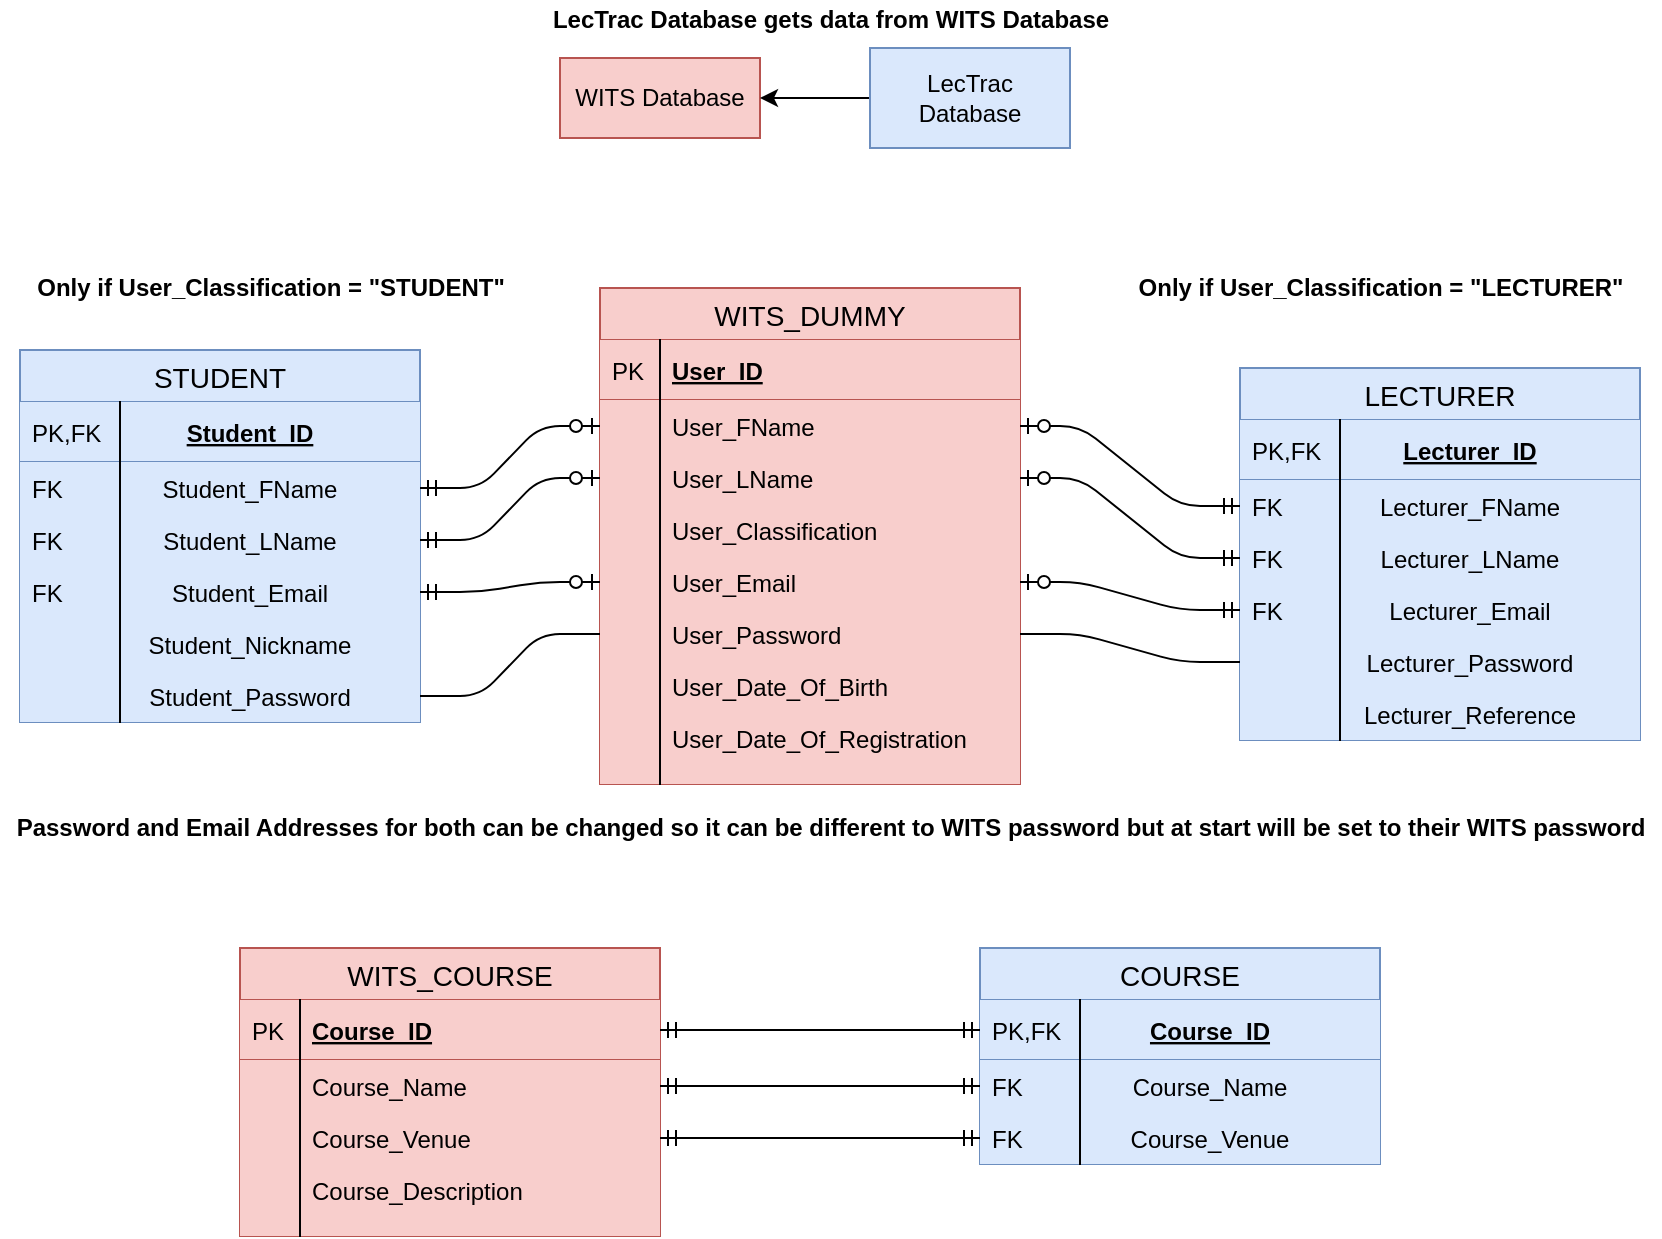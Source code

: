 <mxfile version="12.6.5" type="device"><diagram id="C5RBs43oDa-KdzZeNtuy" name="Page-1"><mxGraphModel dx="1851" dy="632" grid="1" gridSize="10" guides="1" tooltips="1" connect="1" arrows="1" fold="1" page="1" pageScale="1" pageWidth="827" pageHeight="1169" math="0" shadow="0"><root><mxCell id="WIyWlLk6GJQsqaUBKTNV-0"/><mxCell id="WIyWlLk6GJQsqaUBKTNV-1" parent="WIyWlLk6GJQsqaUBKTNV-0"/><mxCell id="q8qyXDA9uavXnTlKvIZX-0" value="WITS Database" style="whiteSpace=wrap;html=1;align=center;fillColor=#f8cecc;strokeColor=#b85450;" parent="WIyWlLk6GJQsqaUBKTNV-1" vertex="1"><mxGeometry x="240" y="185" width="100" height="40" as="geometry"/></mxCell><mxCell id="I5v792Ejw2t5efdUg5He-0" style="edgeStyle=orthogonalEdgeStyle;rounded=0;orthogonalLoop=1;jettySize=auto;html=1;exitX=0;exitY=0.5;exitDx=0;exitDy=0;entryX=1;entryY=0.5;entryDx=0;entryDy=0;" parent="WIyWlLk6GJQsqaUBKTNV-1" source="q8qyXDA9uavXnTlKvIZX-1" target="q8qyXDA9uavXnTlKvIZX-0" edge="1"><mxGeometry relative="1" as="geometry"/></mxCell><mxCell id="q8qyXDA9uavXnTlKvIZX-1" value="LecTrac &lt;br&gt;Database" style="whiteSpace=wrap;html=1;align=center;fillColor=#dae8fc;strokeColor=#6c8ebf;" parent="WIyWlLk6GJQsqaUBKTNV-1" vertex="1"><mxGeometry x="395" y="180" width="100" height="50" as="geometry"/></mxCell><mxCell id="q8qyXDA9uavXnTlKvIZX-21" value="WITS_COURSE" style="swimlane;fontStyle=0;childLayout=stackLayout;horizontal=1;startSize=26;horizontalStack=0;resizeParent=1;resizeParentMax=0;resizeLast=0;collapsible=1;marginBottom=0;align=center;fontSize=14;fillColor=#f8cecc;strokeColor=#b85450;" parent="WIyWlLk6GJQsqaUBKTNV-1" vertex="1"><mxGeometry x="80" y="630" width="210" height="144" as="geometry"/></mxCell><mxCell id="q8qyXDA9uavXnTlKvIZX-22" value="Course_ID" style="shape=partialRectangle;top=0;left=0;right=0;bottom=1;align=left;verticalAlign=middle;fillColor=#f8cecc;spacingLeft=34;spacingRight=4;overflow=hidden;rotatable=0;points=[[0,0.5],[1,0.5]];portConstraint=eastwest;dropTarget=0;fontStyle=5;fontSize=12;strokeColor=#b85450;" parent="q8qyXDA9uavXnTlKvIZX-21" vertex="1"><mxGeometry y="26" width="210" height="30" as="geometry"/></mxCell><mxCell id="q8qyXDA9uavXnTlKvIZX-23" value="PK" style="shape=partialRectangle;top=0;left=0;bottom=0;fillColor=none;align=left;verticalAlign=middle;spacingLeft=4;spacingRight=4;overflow=hidden;rotatable=0;points=[];portConstraint=eastwest;part=1;fontSize=12;" parent="q8qyXDA9uavXnTlKvIZX-22" vertex="1" connectable="0"><mxGeometry width="30" height="30" as="geometry"/></mxCell><mxCell id="q8qyXDA9uavXnTlKvIZX-24" value="Course_Name" style="shape=partialRectangle;top=0;left=0;right=0;bottom=0;align=left;verticalAlign=top;fillColor=#f8cecc;spacingLeft=34;spacingRight=4;overflow=hidden;rotatable=0;points=[[0,0.5],[1,0.5]];portConstraint=eastwest;dropTarget=0;fontSize=12;strokeColor=#b85450;" parent="q8qyXDA9uavXnTlKvIZX-21" vertex="1"><mxGeometry y="56" width="210" height="26" as="geometry"/></mxCell><mxCell id="q8qyXDA9uavXnTlKvIZX-25" value="" style="shape=partialRectangle;top=0;left=0;bottom=0;fillColor=none;align=left;verticalAlign=top;spacingLeft=4;spacingRight=4;overflow=hidden;rotatable=0;points=[];portConstraint=eastwest;part=1;fontSize=12;" parent="q8qyXDA9uavXnTlKvIZX-24" vertex="1" connectable="0"><mxGeometry width="30" height="26" as="geometry"/></mxCell><mxCell id="q8qyXDA9uavXnTlKvIZX-26" value="Course_Venue" style="shape=partialRectangle;top=0;left=0;right=0;bottom=0;align=left;verticalAlign=top;fillColor=#f8cecc;spacingLeft=34;spacingRight=4;overflow=hidden;rotatable=0;points=[[0,0.5],[1,0.5]];portConstraint=eastwest;dropTarget=0;fontSize=12;strokeColor=#b85450;" parent="q8qyXDA9uavXnTlKvIZX-21" vertex="1"><mxGeometry y="82" width="210" height="26" as="geometry"/></mxCell><mxCell id="q8qyXDA9uavXnTlKvIZX-27" value="" style="shape=partialRectangle;top=0;left=0;bottom=0;fillColor=none;align=left;verticalAlign=top;spacingLeft=4;spacingRight=4;overflow=hidden;rotatable=0;points=[];portConstraint=eastwest;part=1;fontSize=12;" parent="q8qyXDA9uavXnTlKvIZX-26" vertex="1" connectable="0"><mxGeometry width="30" height="26" as="geometry"/></mxCell><mxCell id="q8qyXDA9uavXnTlKvIZX-28" value="Course_Description" style="shape=partialRectangle;top=0;left=0;right=0;bottom=0;align=left;verticalAlign=top;fillColor=#f8cecc;spacingLeft=34;spacingRight=4;overflow=hidden;rotatable=0;points=[[0,0.5],[1,0.5]];portConstraint=eastwest;dropTarget=0;fontSize=12;strokeColor=#b85450;" parent="q8qyXDA9uavXnTlKvIZX-21" vertex="1"><mxGeometry y="108" width="210" height="26" as="geometry"/></mxCell><mxCell id="q8qyXDA9uavXnTlKvIZX-29" value="" style="shape=partialRectangle;top=0;left=0;bottom=0;fillColor=none;align=left;verticalAlign=top;spacingLeft=4;spacingRight=4;overflow=hidden;rotatable=0;points=[];portConstraint=eastwest;part=1;fontSize=12;" parent="q8qyXDA9uavXnTlKvIZX-28" vertex="1" connectable="0"><mxGeometry width="30" height="26" as="geometry"/></mxCell><mxCell id="q8qyXDA9uavXnTlKvIZX-34" value="" style="shape=partialRectangle;top=0;left=0;right=0;bottom=0;align=left;verticalAlign=top;fillColor=#f8cecc;spacingLeft=34;spacingRight=4;overflow=hidden;rotatable=0;points=[[0,0.5],[1,0.5]];portConstraint=eastwest;dropTarget=0;fontSize=12;strokeColor=#b85450;" parent="q8qyXDA9uavXnTlKvIZX-21" vertex="1"><mxGeometry y="134" width="210" height="10" as="geometry"/></mxCell><mxCell id="q8qyXDA9uavXnTlKvIZX-35" value="" style="shape=partialRectangle;top=0;left=0;bottom=0;fillColor=none;align=left;verticalAlign=top;spacingLeft=4;spacingRight=4;overflow=hidden;rotatable=0;points=[];portConstraint=eastwest;part=1;fontSize=12;" parent="q8qyXDA9uavXnTlKvIZX-34" vertex="1" connectable="0"><mxGeometry width="30" height="10" as="geometry"/></mxCell><mxCell id="q8qyXDA9uavXnTlKvIZX-36" value="WITS_DUMMY" style="swimlane;fontStyle=0;childLayout=stackLayout;horizontal=1;startSize=26;horizontalStack=0;resizeParent=1;resizeParentMax=0;resizeLast=0;collapsible=1;marginBottom=0;align=center;fontSize=14;fillColor=#f8cecc;strokeColor=#b85450;" parent="WIyWlLk6GJQsqaUBKTNV-1" vertex="1"><mxGeometry x="260" y="300" width="210" height="248" as="geometry"/></mxCell><mxCell id="q8qyXDA9uavXnTlKvIZX-37" value="User_ID" style="shape=partialRectangle;top=0;left=0;right=0;bottom=1;align=left;verticalAlign=middle;fillColor=#f8cecc;spacingLeft=34;spacingRight=4;overflow=hidden;rotatable=0;points=[[0,0.5],[1,0.5]];portConstraint=eastwest;dropTarget=0;fontStyle=5;fontSize=12;strokeColor=#b85450;" parent="q8qyXDA9uavXnTlKvIZX-36" vertex="1"><mxGeometry y="26" width="210" height="30" as="geometry"/></mxCell><mxCell id="q8qyXDA9uavXnTlKvIZX-38" value="PK" style="shape=partialRectangle;top=0;left=0;bottom=0;fillColor=none;align=left;verticalAlign=middle;spacingLeft=4;spacingRight=4;overflow=hidden;rotatable=0;points=[];portConstraint=eastwest;part=1;fontSize=12;" parent="q8qyXDA9uavXnTlKvIZX-37" vertex="1" connectable="0"><mxGeometry width="30" height="30" as="geometry"/></mxCell><mxCell id="q8qyXDA9uavXnTlKvIZX-39" value="User_FName" style="shape=partialRectangle;top=0;left=0;right=0;bottom=0;align=left;verticalAlign=top;fillColor=#f8cecc;spacingLeft=34;spacingRight=4;overflow=hidden;rotatable=0;points=[[0,0.5],[1,0.5]];portConstraint=eastwest;dropTarget=0;fontSize=12;strokeColor=#b85450;" parent="q8qyXDA9uavXnTlKvIZX-36" vertex="1"><mxGeometry y="56" width="210" height="26" as="geometry"/></mxCell><mxCell id="q8qyXDA9uavXnTlKvIZX-40" value="" style="shape=partialRectangle;top=0;left=0;bottom=0;fillColor=none;align=left;verticalAlign=top;spacingLeft=4;spacingRight=4;overflow=hidden;rotatable=0;points=[];portConstraint=eastwest;part=1;fontSize=12;" parent="q8qyXDA9uavXnTlKvIZX-39" vertex="1" connectable="0"><mxGeometry width="30" height="26" as="geometry"/></mxCell><mxCell id="q8qyXDA9uavXnTlKvIZX-41" value="User_LName" style="shape=partialRectangle;top=0;left=0;right=0;bottom=0;align=left;verticalAlign=top;fillColor=#f8cecc;spacingLeft=34;spacingRight=4;overflow=hidden;rotatable=0;points=[[0,0.5],[1,0.5]];portConstraint=eastwest;dropTarget=0;fontSize=12;strokeColor=#b85450;" parent="q8qyXDA9uavXnTlKvIZX-36" vertex="1"><mxGeometry y="82" width="210" height="26" as="geometry"/></mxCell><mxCell id="q8qyXDA9uavXnTlKvIZX-42" value="" style="shape=partialRectangle;top=0;left=0;bottom=0;fillColor=none;align=left;verticalAlign=top;spacingLeft=4;spacingRight=4;overflow=hidden;rotatable=0;points=[];portConstraint=eastwest;part=1;fontSize=12;" parent="q8qyXDA9uavXnTlKvIZX-41" vertex="1" connectable="0"><mxGeometry width="30" height="26" as="geometry"/></mxCell><mxCell id="q8qyXDA9uavXnTlKvIZX-43" value="User_Classification" style="shape=partialRectangle;top=0;left=0;right=0;bottom=0;align=left;verticalAlign=top;fillColor=#f8cecc;spacingLeft=34;spacingRight=4;overflow=hidden;rotatable=0;points=[[0,0.5],[1,0.5]];portConstraint=eastwest;dropTarget=0;fontSize=12;strokeColor=#b85450;" parent="q8qyXDA9uavXnTlKvIZX-36" vertex="1"><mxGeometry y="108" width="210" height="26" as="geometry"/></mxCell><mxCell id="q8qyXDA9uavXnTlKvIZX-44" value="" style="shape=partialRectangle;top=0;left=0;bottom=0;fillColor=none;align=left;verticalAlign=top;spacingLeft=4;spacingRight=4;overflow=hidden;rotatable=0;points=[];portConstraint=eastwest;part=1;fontSize=12;" parent="q8qyXDA9uavXnTlKvIZX-43" vertex="1" connectable="0"><mxGeometry width="30" height="26" as="geometry"/></mxCell><mxCell id="q8qyXDA9uavXnTlKvIZX-47" value="User_Email" style="shape=partialRectangle;top=0;left=0;right=0;bottom=0;align=left;verticalAlign=top;fillColor=#f8cecc;spacingLeft=34;spacingRight=4;overflow=hidden;rotatable=0;points=[[0,0.5],[1,0.5]];portConstraint=eastwest;dropTarget=0;fontSize=12;strokeColor=#b85450;" parent="q8qyXDA9uavXnTlKvIZX-36" vertex="1"><mxGeometry y="134" width="210" height="26" as="geometry"/></mxCell><mxCell id="q8qyXDA9uavXnTlKvIZX-48" value="" style="shape=partialRectangle;top=0;left=0;bottom=0;fillColor=none;align=left;verticalAlign=top;spacingLeft=4;spacingRight=4;overflow=hidden;rotatable=0;points=[];portConstraint=eastwest;part=1;fontSize=12;" parent="q8qyXDA9uavXnTlKvIZX-47" vertex="1" connectable="0"><mxGeometry width="30" height="26" as="geometry"/></mxCell><mxCell id="q8qyXDA9uavXnTlKvIZX-45" value="User_Password" style="shape=partialRectangle;top=0;left=0;right=0;bottom=0;align=left;verticalAlign=top;fillColor=#f8cecc;spacingLeft=34;spacingRight=4;overflow=hidden;rotatable=0;points=[[0,0.5],[1,0.5]];portConstraint=eastwest;dropTarget=0;fontSize=12;strokeColor=#b85450;" parent="q8qyXDA9uavXnTlKvIZX-36" vertex="1"><mxGeometry y="160" width="210" height="26" as="geometry"/></mxCell><mxCell id="q8qyXDA9uavXnTlKvIZX-46" value="" style="shape=partialRectangle;top=0;left=0;bottom=0;fillColor=none;align=left;verticalAlign=top;spacingLeft=4;spacingRight=4;overflow=hidden;rotatable=0;points=[];portConstraint=eastwest;part=1;fontSize=12;" parent="q8qyXDA9uavXnTlKvIZX-45" vertex="1" connectable="0"><mxGeometry width="30" height="26" as="geometry"/></mxCell><mxCell id="q8qyXDA9uavXnTlKvIZX-49" value="User_Date_Of_Birth" style="shape=partialRectangle;top=0;left=0;right=0;bottom=0;align=left;verticalAlign=top;fillColor=#f8cecc;spacingLeft=34;spacingRight=4;overflow=hidden;rotatable=0;points=[[0,0.5],[1,0.5]];portConstraint=eastwest;dropTarget=0;fontSize=12;strokeColor=#b85450;" parent="q8qyXDA9uavXnTlKvIZX-36" vertex="1"><mxGeometry y="186" width="210" height="26" as="geometry"/></mxCell><mxCell id="q8qyXDA9uavXnTlKvIZX-50" value="" style="shape=partialRectangle;top=0;left=0;bottom=0;fillColor=none;align=left;verticalAlign=top;spacingLeft=4;spacingRight=4;overflow=hidden;rotatable=0;points=[];portConstraint=eastwest;part=1;fontSize=12;" parent="q8qyXDA9uavXnTlKvIZX-49" vertex="1" connectable="0"><mxGeometry width="30" height="26" as="geometry"/></mxCell><mxCell id="q8qyXDA9uavXnTlKvIZX-51" value="User_Date_Of_Registration" style="shape=partialRectangle;top=0;left=0;right=0;bottom=0;align=left;verticalAlign=top;fillColor=#f8cecc;spacingLeft=34;spacingRight=4;overflow=hidden;rotatable=0;points=[[0,0.5],[1,0.5]];portConstraint=eastwest;dropTarget=0;fontSize=12;strokeColor=#b85450;" parent="q8qyXDA9uavXnTlKvIZX-36" vertex="1"><mxGeometry y="212" width="210" height="26" as="geometry"/></mxCell><mxCell id="q8qyXDA9uavXnTlKvIZX-52" value="" style="shape=partialRectangle;top=0;left=0;bottom=0;fillColor=none;align=left;verticalAlign=top;spacingLeft=4;spacingRight=4;overflow=hidden;rotatable=0;points=[];portConstraint=eastwest;part=1;fontSize=12;" parent="q8qyXDA9uavXnTlKvIZX-51" vertex="1" connectable="0"><mxGeometry width="30" height="26" as="geometry"/></mxCell><mxCell id="q8qyXDA9uavXnTlKvIZX-53" value="" style="shape=partialRectangle;top=0;left=0;right=0;bottom=0;align=left;verticalAlign=top;fillColor=#f8cecc;spacingLeft=34;spacingRight=4;overflow=hidden;rotatable=0;points=[[0,0.5],[1,0.5]];portConstraint=eastwest;dropTarget=0;fontSize=12;strokeColor=#b85450;" parent="q8qyXDA9uavXnTlKvIZX-36" vertex="1"><mxGeometry y="238" width="210" height="10" as="geometry"/></mxCell><mxCell id="q8qyXDA9uavXnTlKvIZX-54" value="" style="shape=partialRectangle;top=0;left=0;bottom=0;fillColor=none;align=left;verticalAlign=top;spacingLeft=4;spacingRight=4;overflow=hidden;rotatable=0;points=[];portConstraint=eastwest;part=1;fontSize=12;" parent="q8qyXDA9uavXnTlKvIZX-53" vertex="1" connectable="0"><mxGeometry width="30" height="10" as="geometry"/></mxCell><mxCell id="q8qyXDA9uavXnTlKvIZX-55" value="STUDENT" style="swimlane;fontStyle=0;childLayout=stackLayout;horizontal=1;startSize=26;horizontalStack=0;resizeParent=1;resizeParentMax=0;resizeLast=0;collapsible=1;marginBottom=0;align=center;fontSize=14;fillColor=#dae8fc;strokeColor=#6c8ebf;" parent="WIyWlLk6GJQsqaUBKTNV-1" vertex="1"><mxGeometry x="-30" y="331" width="200" height="186" as="geometry"/></mxCell><mxCell id="q8qyXDA9uavXnTlKvIZX-56" value="Student_ID" style="shape=partialRectangle;top=0;left=0;right=0;bottom=1;align=center;verticalAlign=middle;fillColor=#dae8fc;spacingLeft=34;spacingRight=4;overflow=hidden;rotatable=0;points=[[0,0.5],[1,0.5]];portConstraint=eastwest;dropTarget=0;fontStyle=5;fontSize=12;strokeColor=#6c8ebf;" parent="q8qyXDA9uavXnTlKvIZX-55" vertex="1"><mxGeometry y="26" width="200" height="30" as="geometry"/></mxCell><mxCell id="q8qyXDA9uavXnTlKvIZX-57" value="PK,FK" style="shape=partialRectangle;top=0;left=0;bottom=0;fillColor=none;align=left;verticalAlign=middle;spacingLeft=4;spacingRight=4;overflow=hidden;rotatable=0;points=[];portConstraint=eastwest;part=1;fontSize=12;" parent="q8qyXDA9uavXnTlKvIZX-56" vertex="1" connectable="0"><mxGeometry width="50" height="30" as="geometry"/></mxCell><mxCell id="q8qyXDA9uavXnTlKvIZX-58" value="Student_FName" style="shape=partialRectangle;top=0;left=0;right=0;bottom=0;align=center;verticalAlign=top;fillColor=#dae8fc;spacingLeft=34;spacingRight=4;overflow=hidden;rotatable=0;points=[[0,0.5],[1,0.5]];portConstraint=eastwest;dropTarget=0;fontSize=12;strokeColor=#6c8ebf;" parent="q8qyXDA9uavXnTlKvIZX-55" vertex="1"><mxGeometry y="56" width="200" height="26" as="geometry"/></mxCell><mxCell id="q8qyXDA9uavXnTlKvIZX-59" value="FK" style="shape=partialRectangle;top=0;left=0;bottom=0;fillColor=none;align=left;verticalAlign=top;spacingLeft=4;spacingRight=4;overflow=hidden;rotatable=0;points=[];portConstraint=eastwest;part=1;fontSize=12;" parent="q8qyXDA9uavXnTlKvIZX-58" vertex="1" connectable="0"><mxGeometry width="50" height="26" as="geometry"/></mxCell><mxCell id="q8qyXDA9uavXnTlKvIZX-60" value="Student_LName" style="shape=partialRectangle;top=0;left=0;right=0;bottom=0;align=center;verticalAlign=top;fillColor=#dae8fc;spacingLeft=34;spacingRight=4;overflow=hidden;rotatable=0;points=[[0,0.5],[1,0.5]];portConstraint=eastwest;dropTarget=0;fontSize=12;strokeColor=#6c8ebf;" parent="q8qyXDA9uavXnTlKvIZX-55" vertex="1"><mxGeometry y="82" width="200" height="26" as="geometry"/></mxCell><mxCell id="q8qyXDA9uavXnTlKvIZX-61" value="FK" style="shape=partialRectangle;top=0;left=0;bottom=0;fillColor=none;align=left;verticalAlign=top;spacingLeft=4;spacingRight=4;overflow=hidden;rotatable=0;points=[];portConstraint=eastwest;part=1;fontSize=12;" parent="q8qyXDA9uavXnTlKvIZX-60" vertex="1" connectable="0"><mxGeometry width="50" height="26" as="geometry"/></mxCell><mxCell id="q8qyXDA9uavXnTlKvIZX-62" value="Student_Email" style="shape=partialRectangle;top=0;left=0;right=0;bottom=0;align=center;verticalAlign=top;fillColor=#dae8fc;spacingLeft=34;spacingRight=4;overflow=hidden;rotatable=0;points=[[0,0.5],[1,0.5]];portConstraint=eastwest;dropTarget=0;fontSize=12;strokeColor=#6c8ebf;" parent="q8qyXDA9uavXnTlKvIZX-55" vertex="1"><mxGeometry y="108" width="200" height="26" as="geometry"/></mxCell><mxCell id="q8qyXDA9uavXnTlKvIZX-63" value="FK" style="shape=partialRectangle;top=0;left=0;bottom=0;fillColor=none;align=left;verticalAlign=top;spacingLeft=4;spacingRight=4;overflow=hidden;rotatable=0;points=[];portConstraint=eastwest;part=1;fontSize=12;" parent="q8qyXDA9uavXnTlKvIZX-62" vertex="1" connectable="0"><mxGeometry width="50" height="26" as="geometry"/></mxCell><mxCell id="q8qyXDA9uavXnTlKvIZX-64" value="Student_Nickname" style="shape=partialRectangle;top=0;left=0;right=0;bottom=0;align=center;verticalAlign=top;fillColor=#dae8fc;spacingLeft=34;spacingRight=4;overflow=hidden;rotatable=0;points=[[0,0.5],[1,0.5]];portConstraint=eastwest;dropTarget=0;fontSize=12;strokeColor=#6c8ebf;" parent="q8qyXDA9uavXnTlKvIZX-55" vertex="1"><mxGeometry y="134" width="200" height="26" as="geometry"/></mxCell><mxCell id="q8qyXDA9uavXnTlKvIZX-65" value="" style="shape=partialRectangle;top=0;left=0;bottom=0;fillColor=none;align=left;verticalAlign=top;spacingLeft=4;spacingRight=4;overflow=hidden;rotatable=0;points=[];portConstraint=eastwest;part=1;fontSize=12;" parent="q8qyXDA9uavXnTlKvIZX-64" vertex="1" connectable="0"><mxGeometry width="50" height="26" as="geometry"/></mxCell><mxCell id="q8qyXDA9uavXnTlKvIZX-66" value="Student_Password" style="shape=partialRectangle;top=0;left=0;right=0;bottom=0;align=center;verticalAlign=top;fillColor=#dae8fc;spacingLeft=34;spacingRight=4;overflow=hidden;rotatable=0;points=[[0,0.5],[1,0.5]];portConstraint=eastwest;dropTarget=0;fontSize=12;strokeColor=#6c8ebf;" parent="q8qyXDA9uavXnTlKvIZX-55" vertex="1"><mxGeometry y="160" width="200" height="26" as="geometry"/></mxCell><mxCell id="q8qyXDA9uavXnTlKvIZX-67" value="" style="shape=partialRectangle;top=0;left=0;bottom=0;fillColor=none;align=left;verticalAlign=top;spacingLeft=4;spacingRight=4;overflow=hidden;rotatable=0;points=[];portConstraint=eastwest;part=1;fontSize=12;" parent="q8qyXDA9uavXnTlKvIZX-66" vertex="1" connectable="0"><mxGeometry width="50" height="26" as="geometry"/></mxCell><mxCell id="q8qyXDA9uavXnTlKvIZX-70" value="LECTURER" style="swimlane;fontStyle=0;childLayout=stackLayout;horizontal=1;startSize=26;horizontalStack=0;resizeParent=1;resizeParentMax=0;resizeLast=0;collapsible=1;marginBottom=0;align=center;fontSize=14;fillColor=#dae8fc;strokeColor=#6c8ebf;" parent="WIyWlLk6GJQsqaUBKTNV-1" vertex="1"><mxGeometry x="580" y="340" width="200" height="186" as="geometry"/></mxCell><mxCell id="q8qyXDA9uavXnTlKvIZX-71" value="Lecturer_ID" style="shape=partialRectangle;top=0;left=0;right=0;bottom=1;align=center;verticalAlign=middle;fillColor=#dae8fc;spacingLeft=34;spacingRight=4;overflow=hidden;rotatable=0;points=[[0,0.5],[1,0.5]];portConstraint=eastwest;dropTarget=0;fontStyle=5;fontSize=12;strokeColor=#6c8ebf;" parent="q8qyXDA9uavXnTlKvIZX-70" vertex="1"><mxGeometry y="26" width="200" height="30" as="geometry"/></mxCell><mxCell id="q8qyXDA9uavXnTlKvIZX-72" value="PK,FK" style="shape=partialRectangle;top=0;left=0;bottom=0;fillColor=none;align=left;verticalAlign=middle;spacingLeft=4;spacingRight=4;overflow=hidden;rotatable=0;points=[];portConstraint=eastwest;part=1;fontSize=12;" parent="q8qyXDA9uavXnTlKvIZX-71" vertex="1" connectable="0"><mxGeometry width="50" height="30" as="geometry"/></mxCell><mxCell id="q8qyXDA9uavXnTlKvIZX-73" value="Lecturer_FName" style="shape=partialRectangle;top=0;left=0;right=0;bottom=0;align=center;verticalAlign=top;fillColor=#dae8fc;spacingLeft=34;spacingRight=4;overflow=hidden;rotatable=0;points=[[0,0.5],[1,0.5]];portConstraint=eastwest;dropTarget=0;fontSize=12;strokeColor=#6c8ebf;" parent="q8qyXDA9uavXnTlKvIZX-70" vertex="1"><mxGeometry y="56" width="200" height="26" as="geometry"/></mxCell><mxCell id="q8qyXDA9uavXnTlKvIZX-74" value="FK" style="shape=partialRectangle;top=0;left=0;bottom=0;fillColor=none;align=left;verticalAlign=top;spacingLeft=4;spacingRight=4;overflow=hidden;rotatable=0;points=[];portConstraint=eastwest;part=1;fontSize=12;" parent="q8qyXDA9uavXnTlKvIZX-73" vertex="1" connectable="0"><mxGeometry width="50" height="26" as="geometry"/></mxCell><mxCell id="q8qyXDA9uavXnTlKvIZX-75" value="Lecturer_LName" style="shape=partialRectangle;top=0;left=0;right=0;bottom=0;align=center;verticalAlign=top;fillColor=#dae8fc;spacingLeft=34;spacingRight=4;overflow=hidden;rotatable=0;points=[[0,0.5],[1,0.5]];portConstraint=eastwest;dropTarget=0;fontSize=12;strokeColor=#6c8ebf;" parent="q8qyXDA9uavXnTlKvIZX-70" vertex="1"><mxGeometry y="82" width="200" height="26" as="geometry"/></mxCell><mxCell id="q8qyXDA9uavXnTlKvIZX-76" value="FK" style="shape=partialRectangle;top=0;left=0;bottom=0;fillColor=none;align=left;verticalAlign=top;spacingLeft=4;spacingRight=4;overflow=hidden;rotatable=0;points=[];portConstraint=eastwest;part=1;fontSize=12;" parent="q8qyXDA9uavXnTlKvIZX-75" vertex="1" connectable="0"><mxGeometry width="50" height="26" as="geometry"/></mxCell><mxCell id="q8qyXDA9uavXnTlKvIZX-77" value="Lecturer_Email" style="shape=partialRectangle;top=0;left=0;right=0;bottom=0;align=center;verticalAlign=top;fillColor=#dae8fc;spacingLeft=34;spacingRight=4;overflow=hidden;rotatable=0;points=[[0,0.5],[1,0.5]];portConstraint=eastwest;dropTarget=0;fontSize=12;strokeColor=#6c8ebf;" parent="q8qyXDA9uavXnTlKvIZX-70" vertex="1"><mxGeometry y="108" width="200" height="26" as="geometry"/></mxCell><mxCell id="q8qyXDA9uavXnTlKvIZX-78" value="FK" style="shape=partialRectangle;top=0;left=0;bottom=0;fillColor=none;align=left;verticalAlign=top;spacingLeft=4;spacingRight=4;overflow=hidden;rotatable=0;points=[];portConstraint=eastwest;part=1;fontSize=12;" parent="q8qyXDA9uavXnTlKvIZX-77" vertex="1" connectable="0"><mxGeometry width="50" height="26" as="geometry"/></mxCell><mxCell id="q8qyXDA9uavXnTlKvIZX-79" value="Lecturer_Password" style="shape=partialRectangle;top=0;left=0;right=0;bottom=0;align=center;verticalAlign=top;fillColor=#dae8fc;spacingLeft=34;spacingRight=4;overflow=hidden;rotatable=0;points=[[0,0.5],[1,0.5]];portConstraint=eastwest;dropTarget=0;fontSize=12;strokeColor=#6c8ebf;" parent="q8qyXDA9uavXnTlKvIZX-70" vertex="1"><mxGeometry y="134" width="200" height="26" as="geometry"/></mxCell><mxCell id="q8qyXDA9uavXnTlKvIZX-80" value="" style="shape=partialRectangle;top=0;left=0;bottom=0;fillColor=none;align=left;verticalAlign=top;spacingLeft=4;spacingRight=4;overflow=hidden;rotatable=0;points=[];portConstraint=eastwest;part=1;fontSize=12;" parent="q8qyXDA9uavXnTlKvIZX-79" vertex="1" connectable="0"><mxGeometry width="50" height="26" as="geometry"/></mxCell><mxCell id="q8qyXDA9uavXnTlKvIZX-81" value="Lecturer_Reference" style="shape=partialRectangle;top=0;left=0;right=0;bottom=0;align=center;verticalAlign=top;fillColor=#dae8fc;spacingLeft=34;spacingRight=4;overflow=hidden;rotatable=0;points=[[0,0.5],[1,0.5]];portConstraint=eastwest;dropTarget=0;fontSize=12;strokeColor=#6c8ebf;" parent="q8qyXDA9uavXnTlKvIZX-70" vertex="1"><mxGeometry y="160" width="200" height="26" as="geometry"/></mxCell><mxCell id="q8qyXDA9uavXnTlKvIZX-82" value="" style="shape=partialRectangle;top=0;left=0;bottom=0;fillColor=none;align=left;verticalAlign=top;spacingLeft=4;spacingRight=4;overflow=hidden;rotatable=0;points=[];portConstraint=eastwest;part=1;fontSize=12;" parent="q8qyXDA9uavXnTlKvIZX-81" vertex="1" connectable="0"><mxGeometry width="50" height="26" as="geometry"/></mxCell><mxCell id="q8qyXDA9uavXnTlKvIZX-83" value="COURSE" style="swimlane;fontStyle=0;childLayout=stackLayout;horizontal=1;startSize=26;horizontalStack=0;resizeParent=1;resizeParentMax=0;resizeLast=0;collapsible=1;marginBottom=0;align=center;fontSize=14;fillColor=#dae8fc;strokeColor=#6c8ebf;" parent="WIyWlLk6GJQsqaUBKTNV-1" vertex="1"><mxGeometry x="450" y="630" width="200" height="108" as="geometry"/></mxCell><mxCell id="q8qyXDA9uavXnTlKvIZX-84" value="Course_ID" style="shape=partialRectangle;top=0;left=0;right=0;bottom=1;align=center;verticalAlign=middle;fillColor=#dae8fc;spacingLeft=34;spacingRight=4;overflow=hidden;rotatable=0;points=[[0,0.5],[1,0.5]];portConstraint=eastwest;dropTarget=0;fontStyle=5;fontSize=12;strokeColor=#6c8ebf;" parent="q8qyXDA9uavXnTlKvIZX-83" vertex="1"><mxGeometry y="26" width="200" height="30" as="geometry"/></mxCell><mxCell id="q8qyXDA9uavXnTlKvIZX-85" value="PK,FK" style="shape=partialRectangle;top=0;left=0;bottom=0;fillColor=none;align=left;verticalAlign=middle;spacingLeft=4;spacingRight=4;overflow=hidden;rotatable=0;points=[];portConstraint=eastwest;part=1;fontSize=12;" parent="q8qyXDA9uavXnTlKvIZX-84" vertex="1" connectable="0"><mxGeometry width="50" height="30" as="geometry"/></mxCell><mxCell id="q8qyXDA9uavXnTlKvIZX-86" value="Course_Name" style="shape=partialRectangle;top=0;left=0;right=0;bottom=0;align=center;verticalAlign=top;fillColor=#dae8fc;spacingLeft=34;spacingRight=4;overflow=hidden;rotatable=0;points=[[0,0.5],[1,0.5]];portConstraint=eastwest;dropTarget=0;fontSize=12;strokeColor=#6c8ebf;" parent="q8qyXDA9uavXnTlKvIZX-83" vertex="1"><mxGeometry y="56" width="200" height="26" as="geometry"/></mxCell><mxCell id="q8qyXDA9uavXnTlKvIZX-87" value="FK" style="shape=partialRectangle;top=0;left=0;bottom=0;fillColor=none;align=left;verticalAlign=top;spacingLeft=4;spacingRight=4;overflow=hidden;rotatable=0;points=[];portConstraint=eastwest;part=1;fontSize=12;" parent="q8qyXDA9uavXnTlKvIZX-86" vertex="1" connectable="0"><mxGeometry width="50" height="26" as="geometry"/></mxCell><mxCell id="q8qyXDA9uavXnTlKvIZX-88" value="Course_Venue" style="shape=partialRectangle;top=0;left=0;right=0;bottom=0;align=center;verticalAlign=top;fillColor=#dae8fc;spacingLeft=34;spacingRight=4;overflow=hidden;rotatable=0;points=[[0,0.5],[1,0.5]];portConstraint=eastwest;dropTarget=0;fontSize=12;strokeColor=#6c8ebf;" parent="q8qyXDA9uavXnTlKvIZX-83" vertex="1"><mxGeometry y="82" width="200" height="26" as="geometry"/></mxCell><mxCell id="q8qyXDA9uavXnTlKvIZX-89" value="FK" style="shape=partialRectangle;top=0;left=0;bottom=0;fillColor=none;align=left;verticalAlign=top;spacingLeft=4;spacingRight=4;overflow=hidden;rotatable=0;points=[];portConstraint=eastwest;part=1;fontSize=12;" parent="q8qyXDA9uavXnTlKvIZX-88" vertex="1" connectable="0"><mxGeometry width="50" height="26" as="geometry"/></mxCell><mxCell id="q8qyXDA9uavXnTlKvIZX-90" value="" style="edgeStyle=entityRelationEdgeStyle;fontSize=12;html=1;endArrow=ERmandOne;startArrow=ERmandOne;exitX=1;exitY=0.5;exitDx=0;exitDy=0;" parent="WIyWlLk6GJQsqaUBKTNV-1" source="q8qyXDA9uavXnTlKvIZX-22" target="q8qyXDA9uavXnTlKvIZX-84" edge="1"><mxGeometry width="100" height="100" relative="1" as="geometry"><mxPoint x="290" y="750" as="sourcePoint"/><mxPoint x="390" y="650" as="targetPoint"/></mxGeometry></mxCell><mxCell id="q8qyXDA9uavXnTlKvIZX-91" value="" style="edgeStyle=entityRelationEdgeStyle;fontSize=12;html=1;endArrow=ERmandOne;startArrow=ERmandOne;" parent="WIyWlLk6GJQsqaUBKTNV-1" source="q8qyXDA9uavXnTlKvIZX-24" target="q8qyXDA9uavXnTlKvIZX-86" edge="1"><mxGeometry width="100" height="100" relative="1" as="geometry"><mxPoint x="340" y="610" as="sourcePoint"/><mxPoint x="470" y="646" as="targetPoint"/></mxGeometry></mxCell><mxCell id="q8qyXDA9uavXnTlKvIZX-92" value="" style="edgeStyle=entityRelationEdgeStyle;fontSize=12;html=1;endArrow=ERmandOne;startArrow=ERmandOne;" parent="WIyWlLk6GJQsqaUBKTNV-1" source="q8qyXDA9uavXnTlKvIZX-26" target="q8qyXDA9uavXnTlKvIZX-88" edge="1"><mxGeometry width="100" height="100" relative="1" as="geometry"><mxPoint x="330" y="509" as="sourcePoint"/><mxPoint x="460" y="545" as="targetPoint"/></mxGeometry></mxCell><mxCell id="q8qyXDA9uavXnTlKvIZX-93" value="" style="edgeStyle=entityRelationEdgeStyle;fontSize=12;html=1;endArrow=ERmandOne;startArrow=ERzeroToOne;startFill=1;" parent="WIyWlLk6GJQsqaUBKTNV-1" source="q8qyXDA9uavXnTlKvIZX-47" target="q8qyXDA9uavXnTlKvIZX-77" edge="1"><mxGeometry width="100" height="100" relative="1" as="geometry"><mxPoint x="230" y="576" as="sourcePoint"/><mxPoint x="340" y="540" as="targetPoint"/></mxGeometry></mxCell><mxCell id="q8qyXDA9uavXnTlKvIZX-94" value="" style="edgeStyle=entityRelationEdgeStyle;fontSize=12;html=1;endArrow=ERmandOne;startArrow=ERzeroToOne;startFill=1;" parent="WIyWlLk6GJQsqaUBKTNV-1" source="q8qyXDA9uavXnTlKvIZX-41" target="q8qyXDA9uavXnTlKvIZX-75" edge="1"><mxGeometry width="100" height="100" relative="1" as="geometry"><mxPoint x="280" y="468" as="sourcePoint"/><mxPoint x="470" y="576" as="targetPoint"/></mxGeometry></mxCell><mxCell id="q8qyXDA9uavXnTlKvIZX-95" value="" style="edgeStyle=entityRelationEdgeStyle;fontSize=12;html=1;endArrow=ERmandOne;startArrow=ERzeroToOne;startFill=1;" parent="WIyWlLk6GJQsqaUBKTNV-1" source="q8qyXDA9uavXnTlKvIZX-39" target="q8qyXDA9uavXnTlKvIZX-73" edge="1"><mxGeometry width="100" height="100" relative="1" as="geometry"><mxPoint x="290" y="260" as="sourcePoint"/><mxPoint x="480" y="420" as="targetPoint"/></mxGeometry></mxCell><mxCell id="q8qyXDA9uavXnTlKvIZX-96" value="" style="edgeStyle=entityRelationEdgeStyle;fontSize=12;html=1;endArrow=ERmandOne;startArrow=ERzeroToOne;startFill=1;" parent="WIyWlLk6GJQsqaUBKTNV-1" source="q8qyXDA9uavXnTlKvIZX-39" target="q8qyXDA9uavXnTlKvIZX-58" edge="1"><mxGeometry width="100" height="100" relative="1" as="geometry"><mxPoint x="480" y="260" as="sourcePoint"/><mxPoint x="590" y="300" as="targetPoint"/></mxGeometry></mxCell><mxCell id="q8qyXDA9uavXnTlKvIZX-97" value="" style="edgeStyle=entityRelationEdgeStyle;fontSize=12;html=1;endArrow=ERmandOne;startArrow=ERzeroToOne;startFill=1;" parent="WIyWlLk6GJQsqaUBKTNV-1" source="q8qyXDA9uavXnTlKvIZX-41" target="q8qyXDA9uavXnTlKvIZX-60" edge="1"><mxGeometry width="100" height="100" relative="1" as="geometry"><mxPoint x="270" y="379" as="sourcePoint"/><mxPoint x="180" y="410" as="targetPoint"/></mxGeometry></mxCell><mxCell id="q8qyXDA9uavXnTlKvIZX-98" value="" style="edgeStyle=entityRelationEdgeStyle;fontSize=12;html=1;endArrow=ERmandOne;startArrow=ERzeroToOne;startFill=1;" parent="WIyWlLk6GJQsqaUBKTNV-1" source="q8qyXDA9uavXnTlKvIZX-47" target="q8qyXDA9uavXnTlKvIZX-62" edge="1"><mxGeometry width="100" height="100" relative="1" as="geometry"><mxPoint x="270" y="405" as="sourcePoint"/><mxPoint x="180" y="436" as="targetPoint"/></mxGeometry></mxCell><mxCell id="q8qyXDA9uavXnTlKvIZX-99" value="" style="edgeStyle=entityRelationEdgeStyle;fontSize=12;html=1;endArrow=none;endFill=0;" parent="WIyWlLk6GJQsqaUBKTNV-1" source="q8qyXDA9uavXnTlKvIZX-45" target="q8qyXDA9uavXnTlKvIZX-79" edge="1"><mxGeometry width="100" height="100" relative="1" as="geometry"><mxPoint x="210" y="340" as="sourcePoint"/><mxPoint x="310" y="240" as="targetPoint"/></mxGeometry></mxCell><mxCell id="q8qyXDA9uavXnTlKvIZX-100" value="" style="edgeStyle=entityRelationEdgeStyle;fontSize=12;html=1;endArrow=none;endFill=0;" parent="WIyWlLk6GJQsqaUBKTNV-1" source="q8qyXDA9uavXnTlKvIZX-66" target="q8qyXDA9uavXnTlKvIZX-45" edge="1"><mxGeometry width="100" height="100" relative="1" as="geometry"><mxPoint x="480" y="483" as="sourcePoint"/><mxPoint x="590" y="497" as="targetPoint"/></mxGeometry></mxCell><mxCell id="q8qyXDA9uavXnTlKvIZX-101" value="&lt;b&gt;Only if User_Classification = &quot;STUDENT&quot;&lt;/b&gt;" style="text;html=1;align=center;verticalAlign=middle;resizable=0;points=[];autosize=1;" parent="WIyWlLk6GJQsqaUBKTNV-1" vertex="1"><mxGeometry x="-30" y="290" width="250" height="20" as="geometry"/></mxCell><mxCell id="q8qyXDA9uavXnTlKvIZX-103" value="&lt;b&gt;Only if User_Classification = &quot;LECTURER&quot;&lt;/b&gt;" style="text;html=1;align=center;verticalAlign=middle;resizable=0;points=[];autosize=1;" parent="WIyWlLk6GJQsqaUBKTNV-1" vertex="1"><mxGeometry x="520" y="290" width="260" height="20" as="geometry"/></mxCell><mxCell id="q8qyXDA9uavXnTlKvIZX-106" value="&lt;b&gt;Password and Email Addresses for both can be changed so it can be different to WITS password but at start will be set to their WITS password&lt;/b&gt;" style="text;html=1;align=center;verticalAlign=middle;resizable=0;points=[];autosize=1;" parent="WIyWlLk6GJQsqaUBKTNV-1" vertex="1"><mxGeometry x="-40" y="560" width="830" height="20" as="geometry"/></mxCell><mxCell id="I5v792Ejw2t5efdUg5He-1" value="LecTrac Database gets data from WITS Database" style="text;html=1;align=center;verticalAlign=middle;resizable=0;points=[];autosize=1;fontStyle=1" parent="WIyWlLk6GJQsqaUBKTNV-1" vertex="1"><mxGeometry x="230" y="156" width="290" height="20" as="geometry"/></mxCell></root></mxGraphModel></diagram></mxfile>